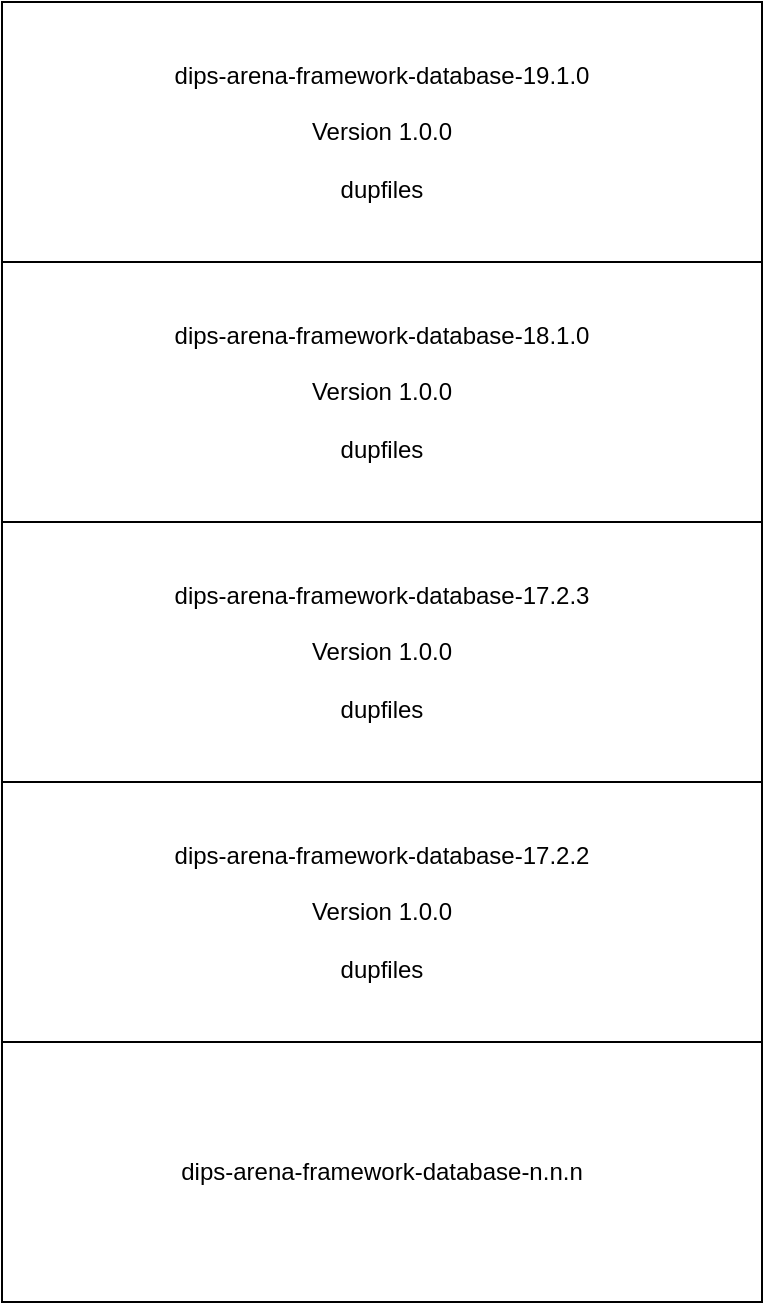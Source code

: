 <mxfile type="device" version="10.7.5"><diagram id="ecIWlv2ZViZUa3sEeaSm" name="Page-1"><mxGraphModel grid="1" dx="1394" dy="790" gridSize="10" guides="1" tooltips="1" connect="1" arrows="1" fold="1" page="1" pageScale="1" pageWidth="827" pageHeight="1169" math="0" shadow="0"><root><mxCell id="0" /><mxCell id="1" parent="0" /><mxCell id="i9z9tbDf7-QQBP2R9pjR-1" value="dips-arena-framework-database-19.1.0&lt;br&gt;&lt;br&gt;Version 1.0.0&lt;br&gt;&lt;br&gt;dupfiles&lt;br&gt;" parent="1" style="rounded=0;whiteSpace=wrap;html=1;" vertex="1"><mxGeometry as="geometry" x="220" y="190" width="380" height="130" /></mxCell><mxCell id="i9z9tbDf7-QQBP2R9pjR-2" value="&lt;span&gt;dips-arena-framework-database-18.1.0&lt;br&gt;&lt;br&gt;&lt;/span&gt;&lt;span&gt;Version 1.0.0&lt;/span&gt;&lt;br&gt;&lt;br&gt;&lt;span&gt;dupfiles&lt;/span&gt;" parent="1" style="rounded=0;whiteSpace=wrap;html=1;" vertex="1"><mxGeometry as="geometry" x="220" y="320" width="380" height="130" /></mxCell><mxCell id="i9z9tbDf7-QQBP2R9pjR-3" value="&lt;span&gt;dips-arena-framework-database-17.2.3&lt;br&gt;&lt;br&gt;&lt;/span&gt;&lt;span&gt;Version 1.0.0&lt;/span&gt;&lt;br&gt;&lt;br&gt;&lt;span&gt;dupfiles&lt;/span&gt;" parent="1" style="rounded=0;whiteSpace=wrap;html=1;" vertex="1"><mxGeometry as="geometry" x="220" y="450" width="380" height="130" /></mxCell><mxCell id="i9z9tbDf7-QQBP2R9pjR-4" value="&lt;span&gt;dips-arena-framework-database-17.2.2&lt;br&gt;&lt;br&gt;&lt;/span&gt;&lt;span&gt;Version 1.0.0&lt;br&gt;&lt;/span&gt;&lt;br&gt;&lt;span&gt;dupfiles&lt;/span&gt;" parent="1" style="rounded=0;whiteSpace=wrap;html=1;" vertex="1"><mxGeometry as="geometry" x="220" y="580" width="380" height="130" /></mxCell><mxCell id="i9z9tbDf7-QQBP2R9pjR-7" value="&lt;span&gt;dips-arena-framework-database-n.n.n&lt;br&gt;&lt;/span&gt;" parent="1" style="rounded=0;whiteSpace=wrap;html=1;" vertex="1"><mxGeometry as="geometry" x="220" y="710" width="380" height="130" /></mxCell></root></mxGraphModel></diagram></mxfile>